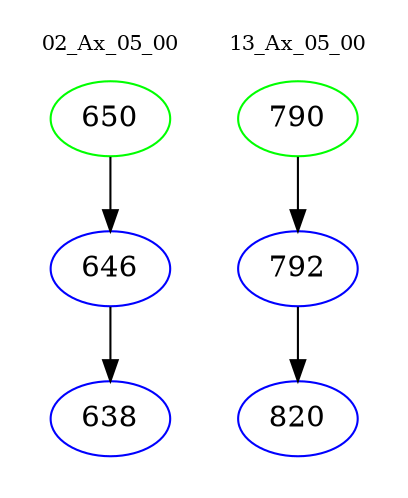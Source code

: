 digraph{
subgraph cluster_0 {
color = white
label = "02_Ax_05_00";
fontsize=10;
T0_650 [label="650", color="green"]
T0_650 -> T0_646 [color="black"]
T0_646 [label="646", color="blue"]
T0_646 -> T0_638 [color="black"]
T0_638 [label="638", color="blue"]
}
subgraph cluster_1 {
color = white
label = "13_Ax_05_00";
fontsize=10;
T1_790 [label="790", color="green"]
T1_790 -> T1_792 [color="black"]
T1_792 [label="792", color="blue"]
T1_792 -> T1_820 [color="black"]
T1_820 [label="820", color="blue"]
}
}
